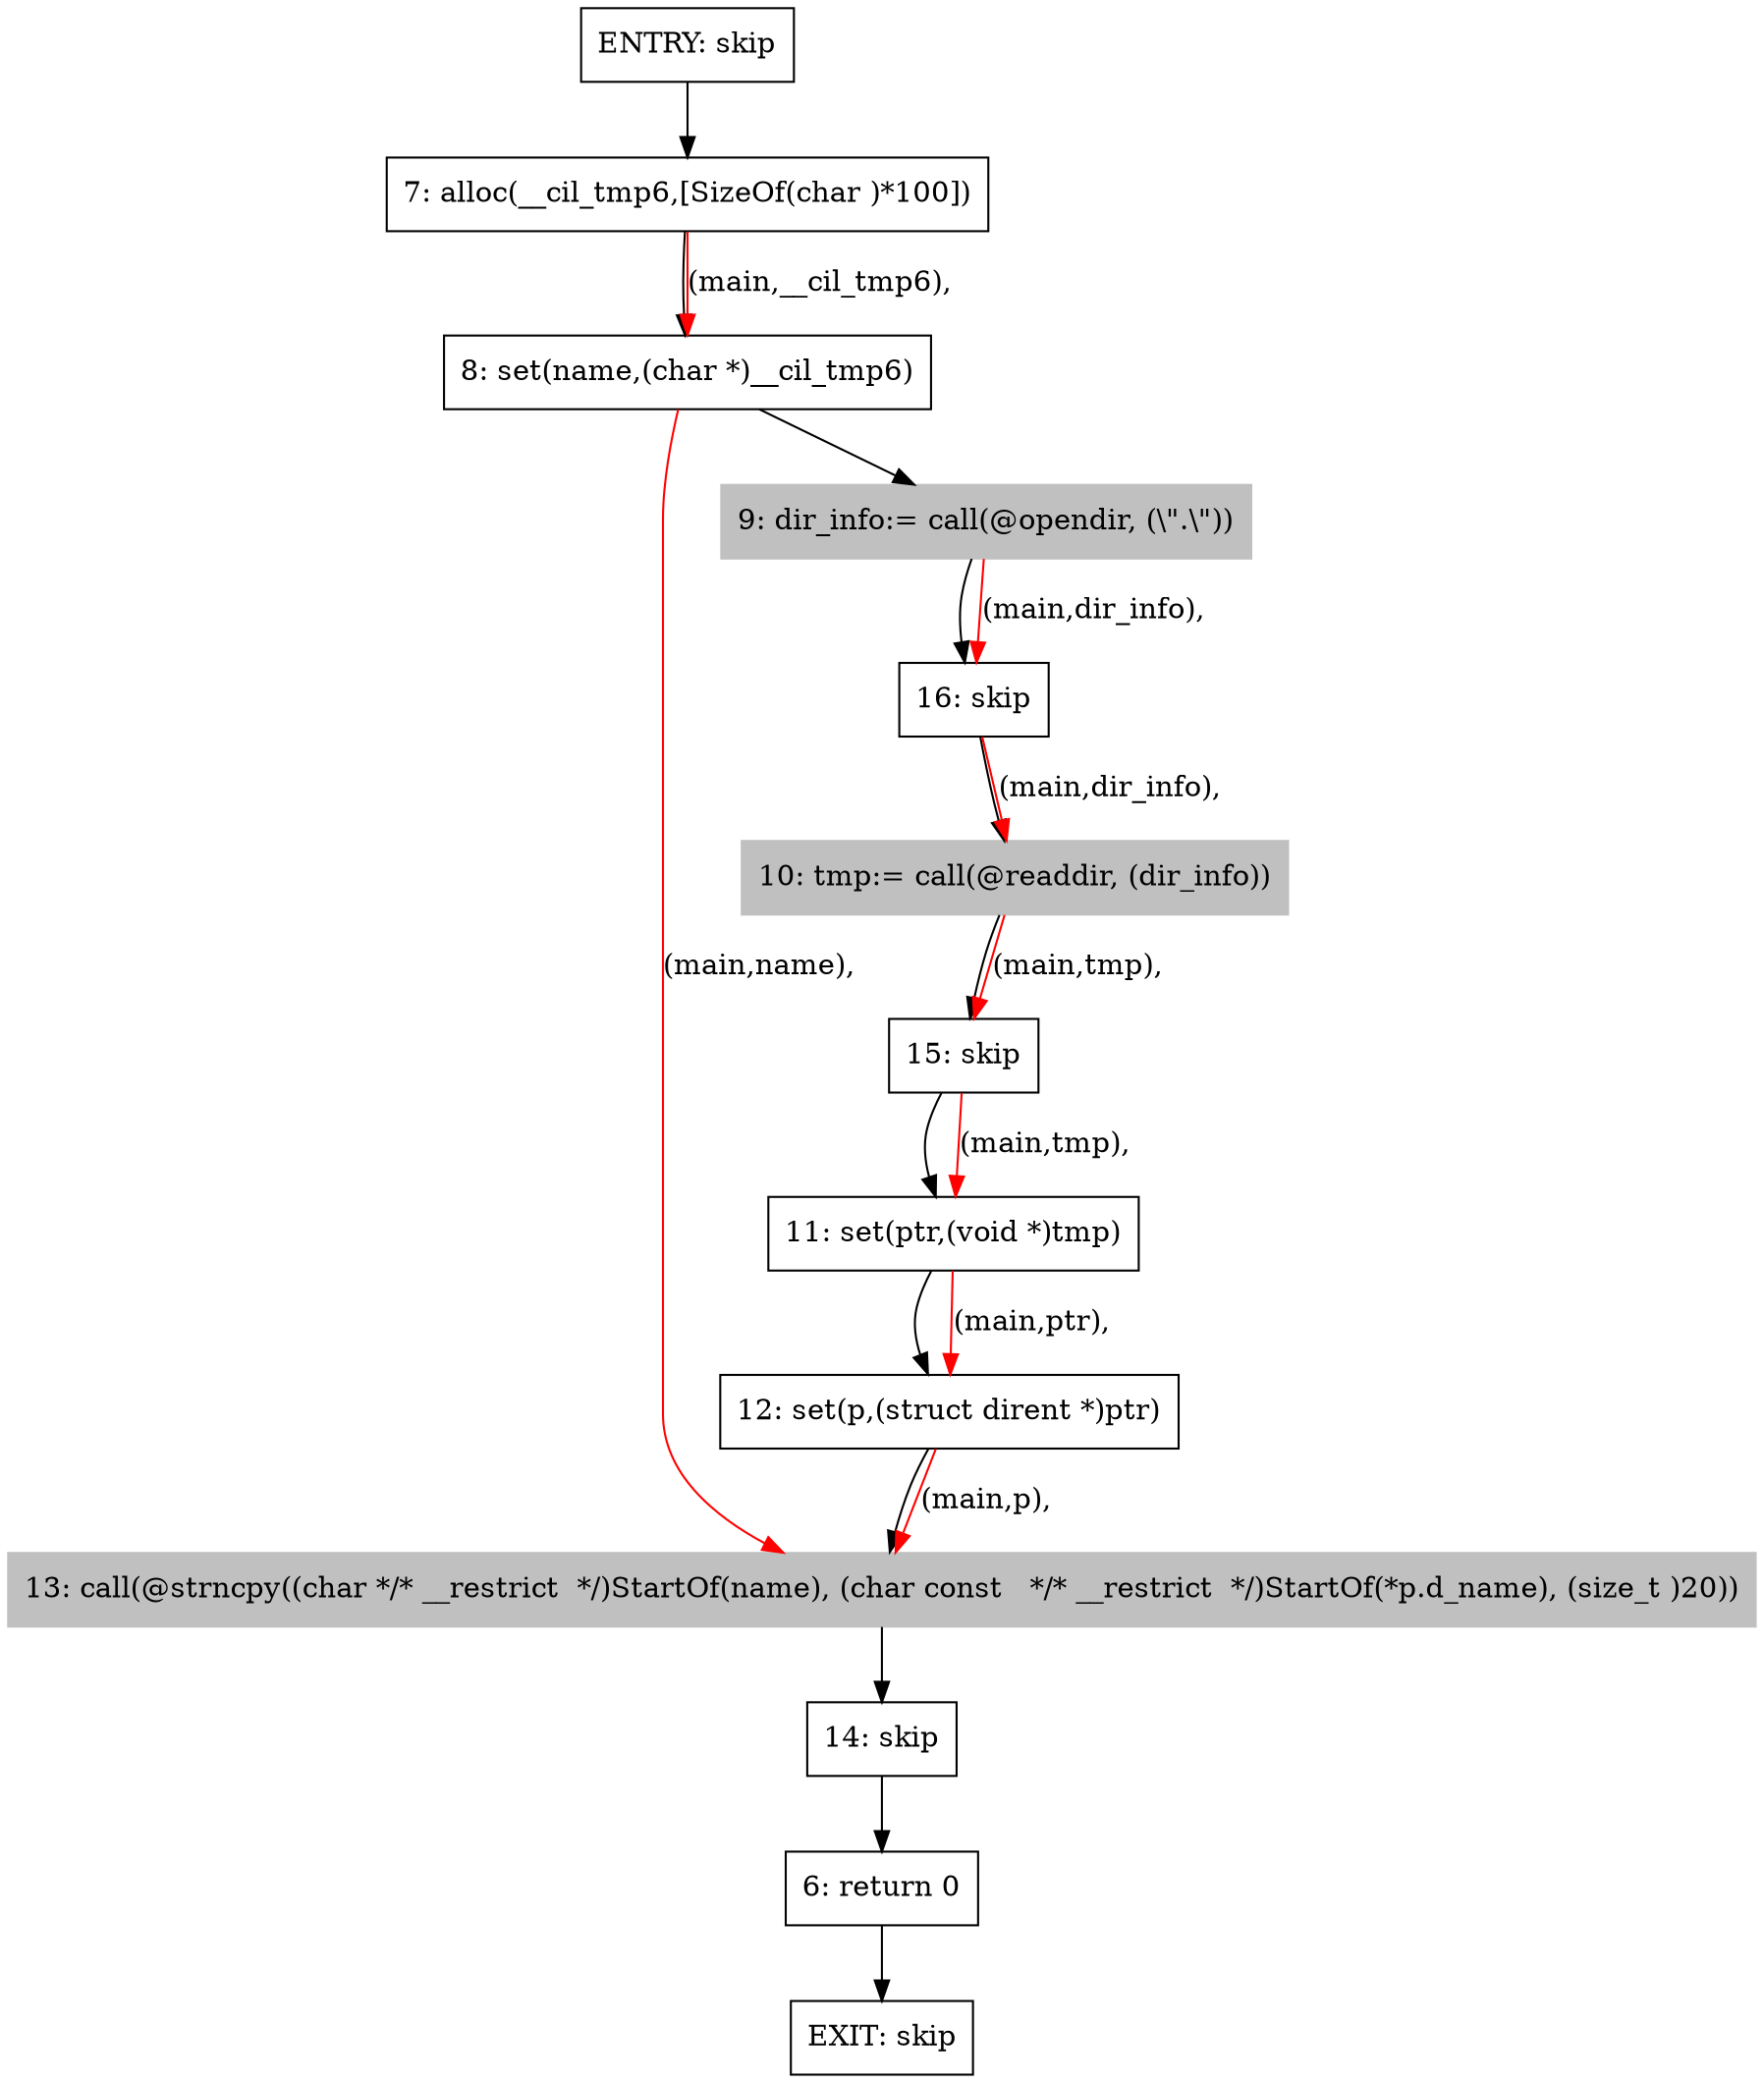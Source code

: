 digraph main {
{
node [shape=box]
16[label="16: skip"]
15[label="15: skip"]
14[label="14: skip"]
13[label="13: call(@strncpy((char */* __restrict  */)StartOf(name), (char const   */* __restrict  */)StartOf(*p.d_name), (size_t )20))" style=filled color=grey]
12[label="12: set(p,(struct dirent *)ptr)"]
11[label="11: set(ptr,(void *)tmp)"]
10[label="10: tmp:= call(@readdir, (dir_info))" style=filled color=grey]
9[label="9: dir_info:= call(@opendir, (\\\".\\\"))" style=filled color=grey]
8[label="8: set(name,(char *)__cil_tmp6)"]
7[label="7: alloc(__cil_tmp6,[SizeOf(char )*100])"]
6[label="6: return 0"]
EXIT[label="EXIT: skip"]
ENTRY[label="ENTRY: skip"]
}
16 -> 10
15 -> 11
14 -> 6
13 -> 14
12 -> 13
11 -> 12
10 -> 15
9 -> 16
8 -> 9
7 -> 8
6 -> EXIT
ENTRY -> 7
16 -> 10 [label="(main,dir_info)," color=red]
15 -> 11 [label="(main,tmp)," color=red]
12 -> 13 [label="(main,p)," color=red]
11 -> 12 [label="(main,ptr)," color=red]
10 -> 15 [label="(main,tmp)," color=red]
9 -> 16 [label="(main,dir_info)," color=red]
8 -> 13 [label="(main,name)," color=red]
7 -> 8 [label="(main,__cil_tmp6)," color=red]
}
